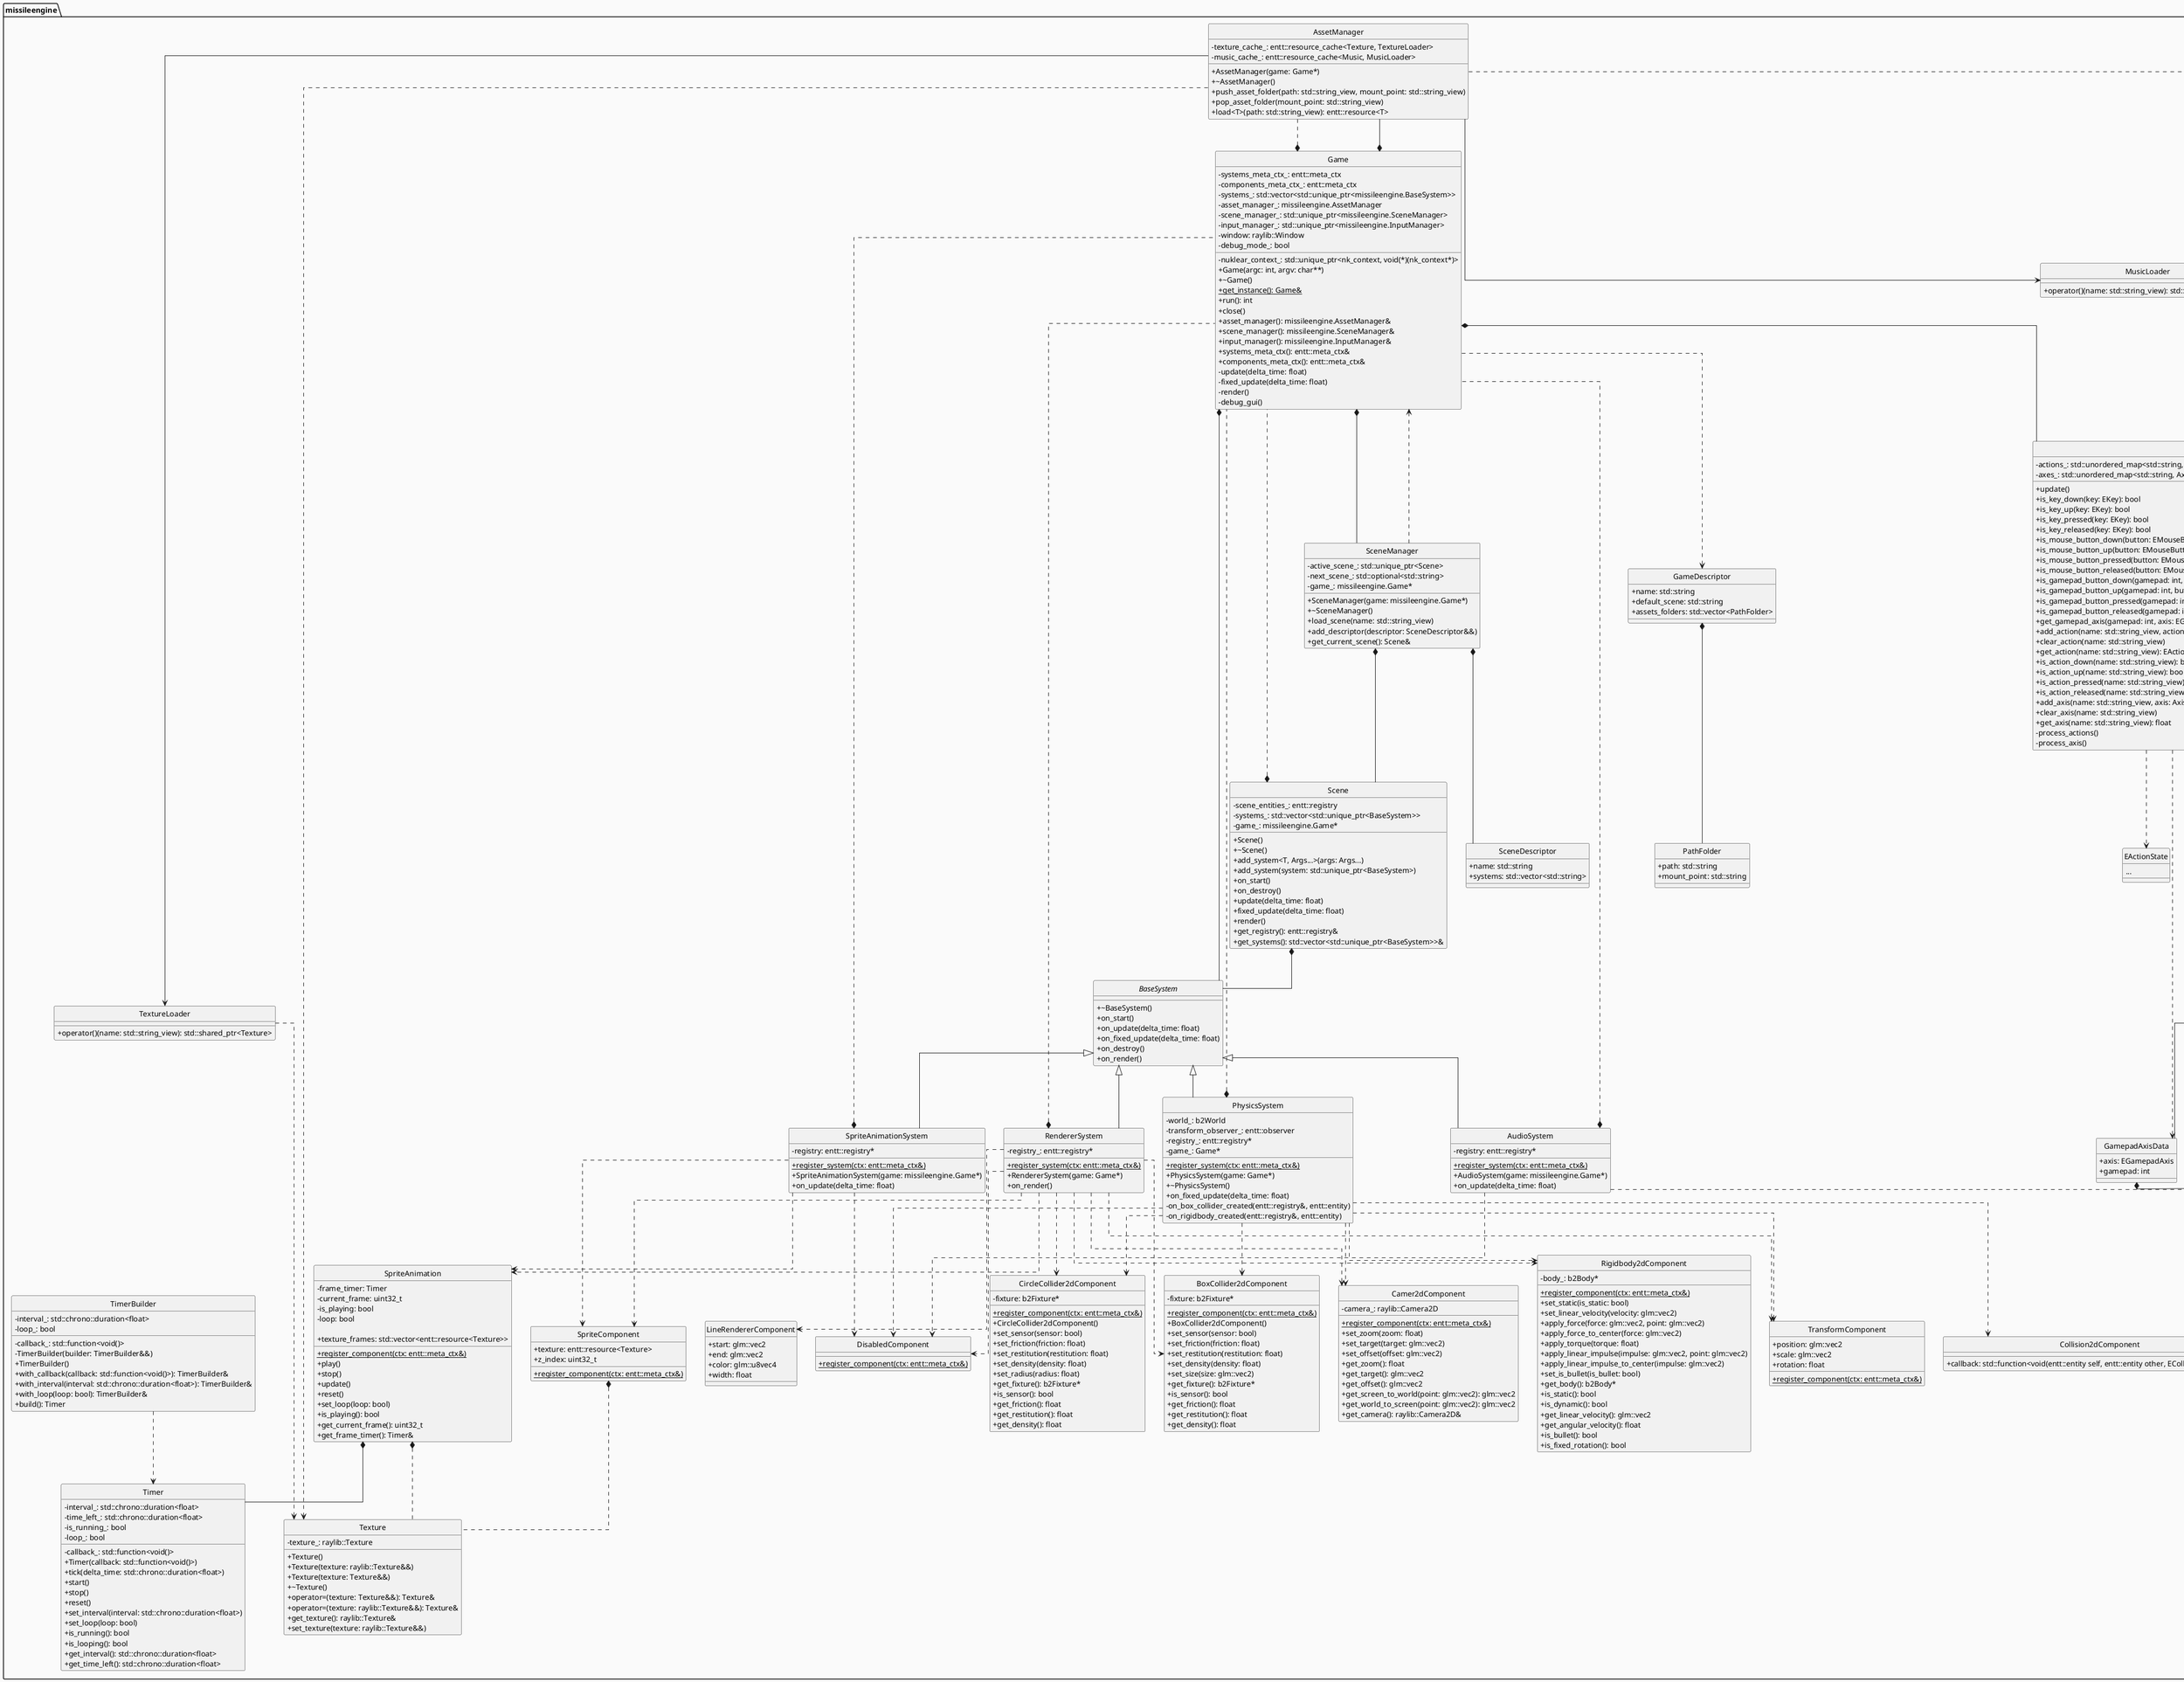 @startuml missiletoad
skinparam classAttributeIconSize 0
skinparam monochrome true
skinparam backgroundColor FloralWhite
hide circle
skinparam linetype ortho


package missileengine {
    class AssetManager {
        -texture_cache_: entt::resource_cache<Texture, TextureLoader>
        -music_cache_: entt::resource_cache<Music, MusicLoader>

        +AssetManager(game: Game*)
        +~AssetManager()
        +push_asset_folder(path: std::string_view, mount_point: std::string_view)
        +pop_asset_folder(mount_point: std::string_view)
        +load<T>(path: std::string_view): entt::resource<T>
    }

    AssetManager --> TextureLoader
    AssetManager --> MusicLoader
    AssetManager ..> Texture
    AssetManager ..> Music
    AssetManager ..* missileengine.Game


    abstract class BaseSystem {
        +~BaseSystem()
        +on_start()
        +on_update(delta_time: float)
        +on_fixed_update(delta_time: float)
        +on_destroy()
        +on_render()
    }

    class PathFolder {
        +path: std::string
        +mount_point: std::string
    }

    class GameDescriptor {
        +name: std::string
        +default_scene: std::string
        +assets_folders: std::vector<PathFolder>
    }

    GameDescriptor *-- PathFolder

    enum EKey {
        ...
    }

    enum EGamepadButton {
        ...
    }

    enum EGamepadAxis {
        ...
    }

    enum EActionState {
        ...
    }

    enum EMouseButton {
        ...
    }

    class GamepadAxisData {
        +axis: EGamepadAxis
        +gamepad: int
    }

    class GamepadButtonData {
        +button: EGamepadButton
        +gamepad: int
    }

    class AxisButton {
        +positive: std::variant<std::monostate, EKey, EMouseButton, GamepadButtonData>
        +negative: std::variant<std::monostate, EKey, EMouseButton, GamepadButtonData>
    }

    class Axis {
        +axis: std::variant<AxisButton, GamepadAxisData>
        +dead_zone: float
        +weight: float
    }

    class ActionData {
        +actions: std::vector<std::variant<std::monostate, EKey, EMouseButton, GamepadButtonData>>
        +state: EActionState
    }

    class AxisData {
        +axes: std::vector<Axis>
        +value: float
    }

    class InputManager {
        -actions_: std::unordered_map<std::string, ActionData>
        -axes_: std::unordered_map<std::string, AxisData>

        +update()
        +is_key_down(key: EKey): bool
        +is_key_up(key: EKey): bool
        +is_key_pressed(key: EKey): bool
        +is_key_released(key: EKey): bool
        +is_mouse_button_down(button: EMouseButton): bool
        +is_mouse_button_up(button: EMouseButton): bool
        +is_mouse_button_pressed(button: EMouseButton): bool
        +is_mouse_button_released(button: EMouseButton): bool
        +is_gamepad_button_down(gamepad: int, button: EGamepadButton): bool
        +is_gamepad_button_up(gamepad: int, button: EGamepadButton): bool
        +is_gamepad_button_pressed(gamepad: int, button: EGamepadButton): bool
        +is_gamepad_button_released(gamepad: int, button: EGamepadButton): bool
        +get_gamepad_axis(gamepad: int, axis: EGamepadAxis): float
        +add_action(name: std::string_view, action: std::variant<std::monostate, EKey, EMouseButton, GamepadButtonData>)
        +clear_action(name: std::string_view)
        +get_action(name: std::string_view): EActionState
        +is_action_down(name: std::string_view): bool
        +is_action_up(name: std::string_view): bool
        +is_action_pressed(name: std::string_view): bool
        +is_action_released(name: std::string_view): bool
        +add_axis(name: std::string_view, axis: Axis)
        +clear_axis(name: std::string_view)
        +get_axis(name: std::string_view): float
        -process_actions()
        -process_axis()
    }

    Game *-- InputManager
    InputManager *-- ActionData
    InputManager *-- AxisData
    InputManager ..> EKey
    InputManager ..> EMouseButton
    InputManager ..> EGamepadButton
    InputManager ..> EGamepadAxis
    InputManager ..> EActionState
    InputManager ..> Axis
    InputManager ..> AxisButton
    InputManager ..> GamepadAxisData
    InputManager ..> GamepadButtonData

    AxisData *-- Axis
    Axis *-- AxisButton
    Axis *-- GamepadAxisData
    AxisButton *-- GamepadButtonData
    AxisButton *-- EKey
    AxisButton *-- EMouseButton

    GamepadButtonData *-- EGamepadButton
    GamepadAxisData *-- EGamepadAxis

    class SceneDescriptor {
        +name: std::string
        +systems: std::vector<std::string>
    }

    class Scene {
        -scene_entities_: entt::registry
        -systems_: std::vector<std::unique_ptr<BaseSystem>>
        -game_: missileengine.Game*

        +Scene()
        +~Scene()
        +add_system<T, Args...>(args: Args...)
        +add_system(system: std::unique_ptr<BaseSystem>)
        +on_start()
        +on_destroy()
        +update(delta_time: float)
        +fixed_update(delta_time: float)
        +render()
        +get_registry(): entt::registry&
        +get_systems(): std::vector<std::unique_ptr<BaseSystem>>&
    }

    Scene *-- BaseSystem
    Scene *.. missileengine.Game

    class SceneManager {
        -active_scene_: std::unique_ptr<Scene>
        -next_scene_: std::optional<std::string>
        -game_: missileengine.Game*

        +SceneManager(game: missileengine.Game*)
        +~SceneManager()
        +load_scene(name: std::string_view)
        +add_descriptor(descriptor: SceneDescriptor&&)
        +get_current_scene(): Scene&
    }

    SceneManager *-- SceneDescriptor
    SceneManager *-- Scene
    SceneManager ..> missileengine.Game

    class Texture {
        -texture_: raylib::Texture

        +Texture()
        +Texture(texture: raylib::Texture&&)
        +Texture(texture: Texture&&)
        +~Texture()
        +operator=(texture: Texture&&): Texture&
        +operator=(texture: raylib::Texture&&): Texture&
        +get_texture(): raylib::Texture&
        +set_texture(texture: raylib::Texture&&)
    }

    class TextureLoader {
        +operator()(name: std::string_view): std::shared_ptr<Texture>
    }

    TextureLoader ..> Texture

    class Timer {
        -callback_: std::function<void()>
        -interval_: std::chrono::duration<float>
        -time_left_: std::chrono::duration<float>
        -is_running_: bool
        -loop_: bool
        +Timer(callback: std::function<void()>)
        +tick(delta_time: std::chrono::duration<float>)
        +start()
        +stop()
        +reset()
        +set_interval(interval: std::chrono::duration<float>)
        +set_loop(loop: bool)
        +is_running(): bool
        +is_looping(): bool
        +get_interval(): std::chrono::duration<float>
        +get_time_left(): std::chrono::duration<float>
    }

    class TimerBuilder {
        -callback_: std::function<void()>
        -interval_: std::chrono::duration<float>
        -loop_: bool

        -TimerBuilder(builder: TimerBuilder&&)
        +TimerBuilder()
        +with_callback(callback: std::function<void()>): TimerBuilder&
        +with_interval(interval: std::chrono::duration<float>): TimerBuilder&
        +with_loop(loop: bool): TimerBuilder&
        +build(): Timer
    }

    TimerBuilder ..> Timer

    class Music {
        -music_: raylib::Music
        -buffer_: std::unique_ptr<uint8_t[]>
        +Music(music: raylib::Music&&, buffer: std::unique_ptr<uint8_t[]>&&)
        +get_music(): raylib::Music&
        +set_music(music: raylib::Music&&)
    }

    class MusicLoader {
        +operator()(name: std::string_view): std::shared_ptr<Music>
    }

    MusicLoader ..> Music

    /'
    Components
    '/

    class BoxCollider2dComponent {
        -fixture: b2Fixture*
        {static} +register_component(ctx: entt::meta_ctx&)
        +BoxCollider2dComponent()
        +set_sensor(sensor: bool)
        +set_friction(friction: float)
        +set_restitution(restitution: float)
        +set_density(density: float)
        +set_size(size: glm::vec2)
        +get_fixture(): b2Fixture*
        +is_sensor(): bool
        +get_friction(): float
        +get_restitution(): float
        +get_density(): float
    }

    class CircleCollider2dComponent {
        -fixture: b2Fixture*
        {static} +register_component(ctx: entt::meta_ctx&)
        +CircleCollider2dComponent()
        +set_sensor(sensor: bool)
        +set_friction(friction: float)
        +set_restitution(restitution: float)
        +set_density(density: float)
        +set_radius(radius: float)
        +get_fixture(): b2Fixture*
        +is_sensor(): bool
        +get_friction(): float
        +get_restitution(): float
        +get_density(): float
    }

    class Collision2dComponent {
        +callback: std::function<void(entt::entity self, entt::entity other, ECollisionStatus status)>
    }

    class DisabledComponent {
        {static} +register_component(ctx: entt::meta_ctx&)
    }

    class LineRendererComponent {
        +start: glm::vec2
        +end: glm::vec2
        +color: glm::u8vec4
        +width: float
    }

    class Camer2dComponent {
        -camera_: raylib::Camera2D

        {static} +register_component(ctx: entt::meta_ctx&)
        +set_zoom(zoom: float)
        +set_target(target: glm::vec2)
        +set_offset(offset: glm::vec2)
        +get_zoom(): float
        +get_target(): glm::vec2
        +get_offset(): glm::vec2
        +get_screen_to_world(point: glm::vec2): glm::vec2
        +get_world_to_screen(point: glm::vec2): glm::vec2
        +get_camera(): raylib::Camera2D&
    }

    class Rigidbody2dComponent {
        -body_: b2Body*
        {static} +register_component(ctx: entt::meta_ctx&)
        +set_static(is_static: bool)
        +set_linear_velocity(velocity: glm::vec2)
        +apply_force(force: glm::vec2, point: glm::vec2)
        +apply_force_to_center(force: glm::vec2)
        +apply_torque(torque: float)
        +apply_linear_impulse(impulse: glm::vec2, point: glm::vec2)
        +apply_linear_impulse_to_center(impulse: glm::vec2)
        +set_is_bullet(is_bullet: bool)
        +get_body(): b2Body*
        +is_static(): bool
        +is_dynamic(): bool
        +get_linear_velocity(): glm::vec2
        +get_angular_velocity(): float
        +is_bullet(): bool
        +is_fixed_rotation(): bool
    }

    class SpriteComponent {
       {static} +register_component(ctx: entt::meta_ctx&)
        +texture: entt::resource<Texture>
        +z_index: uint32_t
    }

    SpriteComponent *.. Texture

    class TransformComponent {
        {static} +register_component(ctx: entt::meta_ctx&)
        +position: glm::vec2
        +scale: glm::vec2
        +rotation: float
    }

    class AudioComponent {
        +sound_: entt::resource<Music>
        {static} +register_component(ctx: entt::meta_ctx&)
    }

    AudioComponent *.. Music

    class SpriteAnimation {
        -frame_timer: Timer
        -current_frame: uint32_t
        -is_playing: bool
        -loop: bool

        {static} +register_component(ctx: entt::meta_ctx&)
        +texture_frames: std::vector<entt::resource<Texture>>
        +play()
        +stop()
        +update()
        +reset()
        +set_loop(loop: bool)
        +is_playing(): bool
        +get_current_frame(): uint32_t
        +get_frame_timer(): Timer&
    }

    SpriteAnimation *.. Texture
    SpriteAnimation *-- Timer


    /'
    Systems
    '/

    class PhysicsSystem extends BaseSystem {
        -world_: b2World
        -transform_observer_: entt::observer
        -registry_: entt::registry*
        -game_: Game*
        {static} +register_system(ctx: entt::meta_ctx&)
        +PhysicsSystem(game: Game*)
        +~PhysicsSystem()
        +on_fixed_update(delta_time: float)
        -on_box_collider_created(entt::registry&, entt::entity)
        -on_rigidbody_created(entt::registry&, entt::entity)
    }

    PhysicsSystem *.. Game
    PhysicsSystem ..> BoxCollider2dComponent
    PhysicsSystem ..> Rigidbody2dComponent
    PhysicsSystem ..> TransformComponent
    PhysicsSystem ..> Camer2dComponent
    PhysicsSystem ..> CircleCollider2dComponent
    PhysicsSystem ..> Collision2dComponent
    PhysicsSystem ..> DisabledComponent

    class RendererSystem extends BaseSystem {
        -registry_: entt::registry*

        {static} +register_system(ctx: entt::meta_ctx&)
        +RendererSystem(game: Game*)
        +on_render()
    }

    RendererSystem *.. Game
    RendererSystem ..> SpriteComponent
    RendererSystem ..> TransformComponent
    RendererSystem ..> Camer2dComponent
    RendererSystem ..> BoxCollider2dComponent
    RendererSystem ..> Rigidbody2dComponent
    RendererSystem ..> CircleCollider2dComponent
    RendererSystem ..> LineRendererComponent
    RendererSystem ..> SpriteAnimation
    RendererSystem ..> DisabledComponent

    class SpriteAnimationSystem extends BaseSystem {
        -registry: entt::registry*

        {static} +register_system(ctx: entt::meta_ctx&)
        +SpriteAnimationSystem(game: missileengine.Game*)
        +on_update(delta_time: float)
    }

    SpriteAnimationSystem *.. missileengine.Game
    SpriteAnimationSystem ..> SpriteAnimation
    SpriteAnimationSystem ..> SpriteComponent
    SpriteAnimationSystem ..> DisabledComponent

    class AudioSystem extends BaseSystem {
        -registry: entt::registry*

        {static} +register_system(ctx: entt::meta_ctx&)
        +AudioSystem(game: missileengine.Game*)
        +on_update(delta_time: float)
    }

    AudioSystem *.. missileengine.Game
    AudioSystem ..> AudioComponent
    AudioSystem ..> DisabledComponent

    class Game {
        -systems_meta_ctx_: entt::meta_ctx
        -components_meta_ctx_: entt::meta_ctx
        -systems_: std::vector<std::unique_ptr<missileengine.BaseSystem>>
        -asset_manager_: missileengine.AssetManager
        -scene_manager_: std::unique_ptr<missileengine.SceneManager>
        -input_manager_: std::unique_ptr<missileengine.InputManager>
        -nuklear_context_: std::unique_ptr<nk_context, void(*)(nk_context*)>
        -window: raylib::Window
        -debug_mode_: bool

        +Game(argc: int, argv: char**)
        +~Game()
        +{static} get_instance(): Game&
        +run(): int
        +close()
        +asset_manager(): missileengine.AssetManager&
        +scene_manager(): missileengine.SceneManager&
        +input_manager(): missileengine.InputManager&
        +systems_meta_ctx(): entt::meta_ctx&
        +components_meta_ctx(): entt::meta_ctx&
        -update(delta_time: float)
        -fixed_update(delta_time: float)
        -render()
        -debug_gui()
    }

    Game *-- SceneManager
    Game *-- AssetManager
    Game *-- BaseSystem
    Game ..> GameDescriptor
}

@enduml
